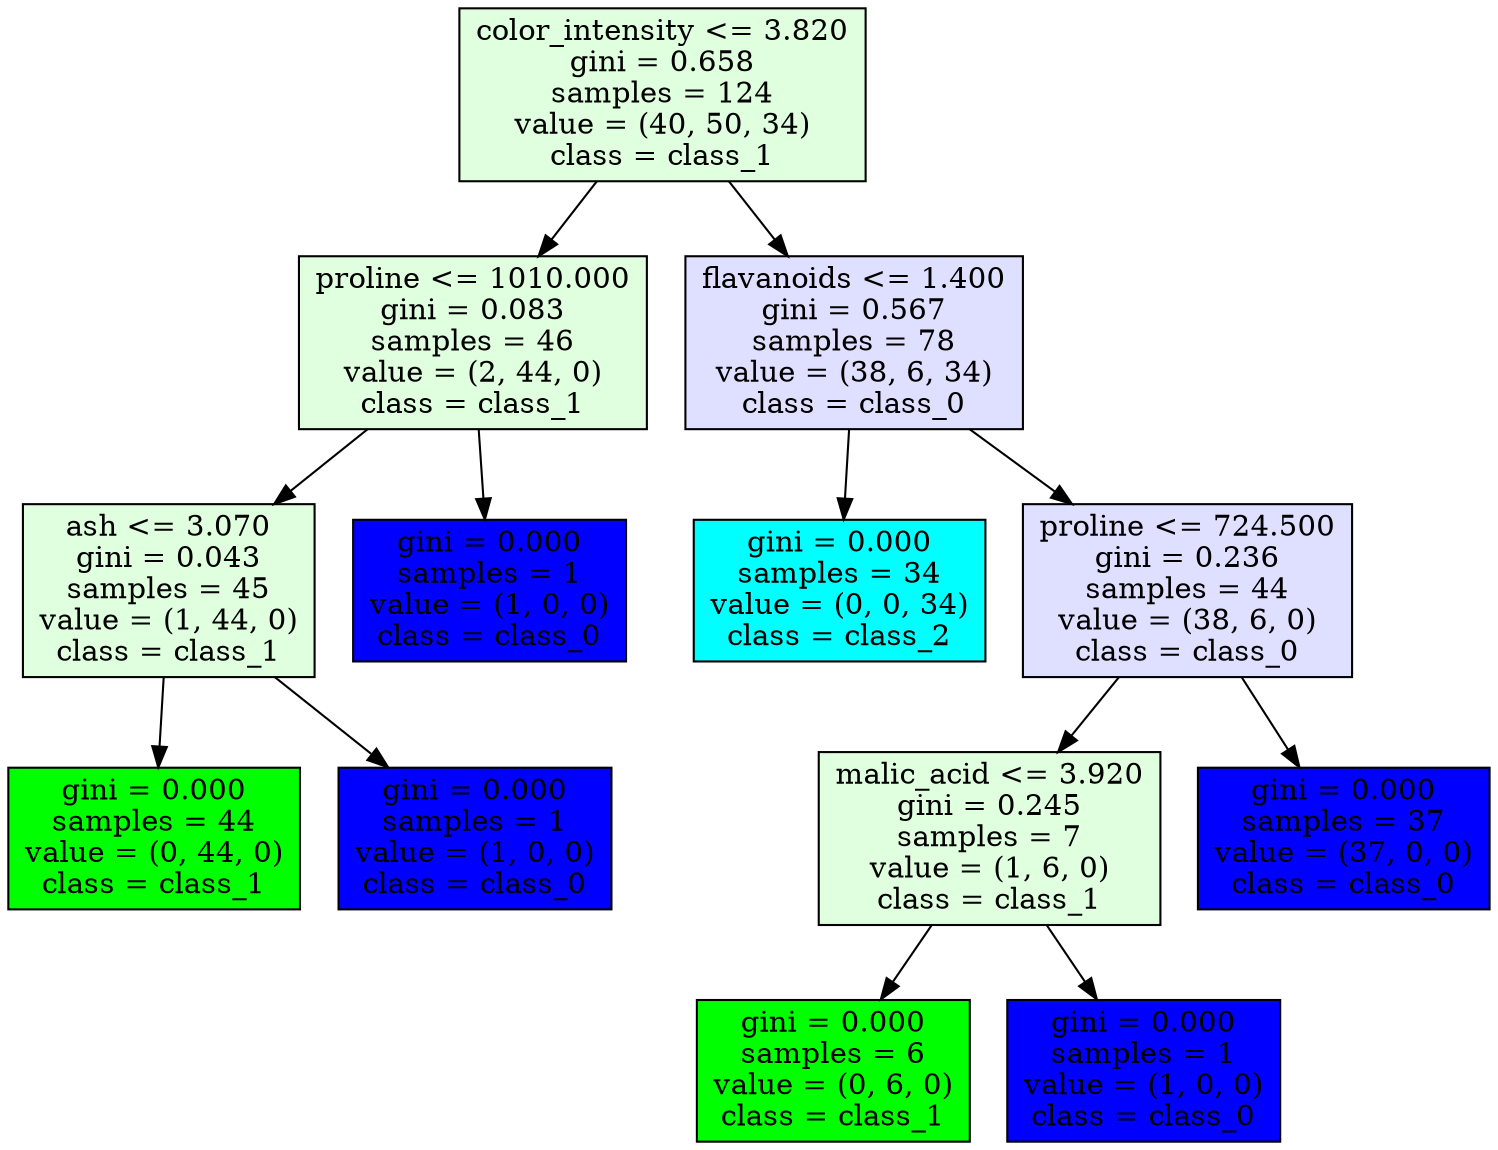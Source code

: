 // The Round Table
digraph {
	node [shape=rectangle]
	"11[(9, 3.82), 0.27082006503352035, 0.658168574401665, 124, (40, 50, 34), 1, 1]" [label="color_intensity <= 3.820
gini = 0.658
samples = 124
value = (40, 50, 34)
class = class_1" fillcolor="#00ff0020" style=filled]
	"12[(12, 1010.0), 0.04066372610796039, 0.08317580340264641, 46, (2, 44, 0), 1, 1]" [label="proline <= 1010.000
gini = 0.083
samples = 46
value = (2, 44, 0)
class = class_1" fillcolor="#00ff0020" style=filled]
	"13[(2, 3.0700000000000003), 0.04345679012345682, 0.04345679012345682, 45, (1, 44, 0), 1, 1]" [label="ash <= 3.070
gini = 0.043
samples = 45
value = (1, 44, 0)
class = class_1" fillcolor="#00ff0020" style=filled]
	"13[False, 0, 0, 44, (0, 44, 0), 1, 0]" [label="gini = 0.000
samples = 44
value = (0, 44, 0)
class = class_1" fillcolor="#00ff00ff" style=filled]
	"13[(2, 3.0700000000000003), 0.04345679012345682, 0.04345679012345682, 45, (1, 44, 0), 1, 1]" -> "13[False, 0, 0, 44, (0, 44, 0), 1, 0]"
	"13[False, 0, 0, 1, (1, 0, 0), 0, 0]" [label="gini = 0.000
samples = 1
value = (1, 0, 0)
class = class_0" fillcolor="#0000ffff" style=filled]
	"13[(2, 3.0700000000000003), 0.04345679012345682, 0.04345679012345682, 45, (1, 44, 0), 1, 1]" -> "13[False, 0, 0, 1, (1, 0, 0), 0, 0]"
	"12[(12, 1010.0), 0.04066372610796039, 0.08317580340264641, 46, (2, 44, 0), 1, 1]" -> "13[(2, 3.0700000000000003), 0.04345679012345682, 0.04345679012345682, 45, (1, 44, 0), 1, 1]"
	"12[False, 0, 0, 1, (1, 0, 0), 0, 0]" [label="gini = 0.000
samples = 1
value = (1, 0, 0)
class = class_0" fillcolor="#0000ffff" style=filled]
	"12[(12, 1010.0), 0.04066372610796039, 0.08317580340264641, 46, (2, 44, 0), 1, 1]" -> "12[False, 0, 0, 1, (1, 0, 0), 0, 0]"
	"11[(9, 3.82), 0.27082006503352035, 0.658168574401665, 124, (40, 50, 34), 1, 1]" -> "12[(12, 1010.0), 0.04066372610796039, 0.08317580340264641, 46, (2, 44, 0), 1, 1]"
	"12[(6, 1.4), 0.4338652800191261, 0.566732412886259, 78, (38, 6, 34), 0, 1]" [label="flavanoids <= 1.400
gini = 0.567
samples = 78
value = (38, 6, 34)
class = class_0" fillcolor="#0000ff20" style=filled]
	"12[False, 0, 0, 34, (0, 0, 34), 2, 0]" [label="gini = 0.000
samples = 34
value = (0, 0, 34)
class = class_2" fillcolor="#00ffffff" style=filled]
	"12[(6, 1.4), 0.4338652800191261, 0.566732412886259, 78, (38, 6, 34), 0, 1]" -> "12[False, 0, 0, 34, (0, 0, 34), 2, 0]"
	"13[(12, 724.5), 0.19657615112160565, 0.23553719008264462, 44, (38, 6, 0), 0, 1]" [label="proline <= 724.500
gini = 0.236
samples = 44
value = (38, 6, 0)
class = class_0" fillcolor="#0000ff20" style=filled]
	"14[(1, 3.92), 0.24489795918367352, 0.24489795918367352, 7, (1, 6, 0), 1, 1]" [label="malic_acid <= 3.920
gini = 0.245
samples = 7
value = (1, 6, 0)
class = class_1" fillcolor="#00ff0020" style=filled]
	"14[False, 0, 0, 6, (0, 6, 0), 1, 0]" [label="gini = 0.000
samples = 6
value = (0, 6, 0)
class = class_1" fillcolor="#00ff00ff" style=filled]
	"14[(1, 3.92), 0.24489795918367352, 0.24489795918367352, 7, (1, 6, 0), 1, 1]" -> "14[False, 0, 0, 6, (0, 6, 0), 1, 0]"
	"14[False, 0, 0, 1, (1, 0, 0), 0, 0]" [label="gini = 0.000
samples = 1
value = (1, 0, 0)
class = class_0" fillcolor="#0000ffff" style=filled]
	"14[(1, 3.92), 0.24489795918367352, 0.24489795918367352, 7, (1, 6, 0), 1, 1]" -> "14[False, 0, 0, 1, (1, 0, 0), 0, 0]"
	"13[(12, 724.5), 0.19657615112160565, 0.23553719008264462, 44, (38, 6, 0), 0, 1]" -> "14[(1, 3.92), 0.24489795918367352, 0.24489795918367352, 7, (1, 6, 0), 1, 1]"
	"13[False, 0, 0, 37, (37, 0, 0), 0, 0]" [label="gini = 0.000
samples = 37
value = (37, 0, 0)
class = class_0" fillcolor="#0000ffff" style=filled]
	"13[(12, 724.5), 0.19657615112160565, 0.23553719008264462, 44, (38, 6, 0), 0, 1]" -> "13[False, 0, 0, 37, (37, 0, 0), 0, 0]"
	"12[(6, 1.4), 0.4338652800191261, 0.566732412886259, 78, (38, 6, 34), 0, 1]" -> "13[(12, 724.5), 0.19657615112160565, 0.23553719008264462, 44, (38, 6, 0), 0, 1]"
	"11[(9, 3.82), 0.27082006503352035, 0.658168574401665, 124, (40, 50, 34), 1, 1]" -> "12[(6, 1.4), 0.4338652800191261, 0.566732412886259, 78, (38, 6, 34), 0, 1]"
}
